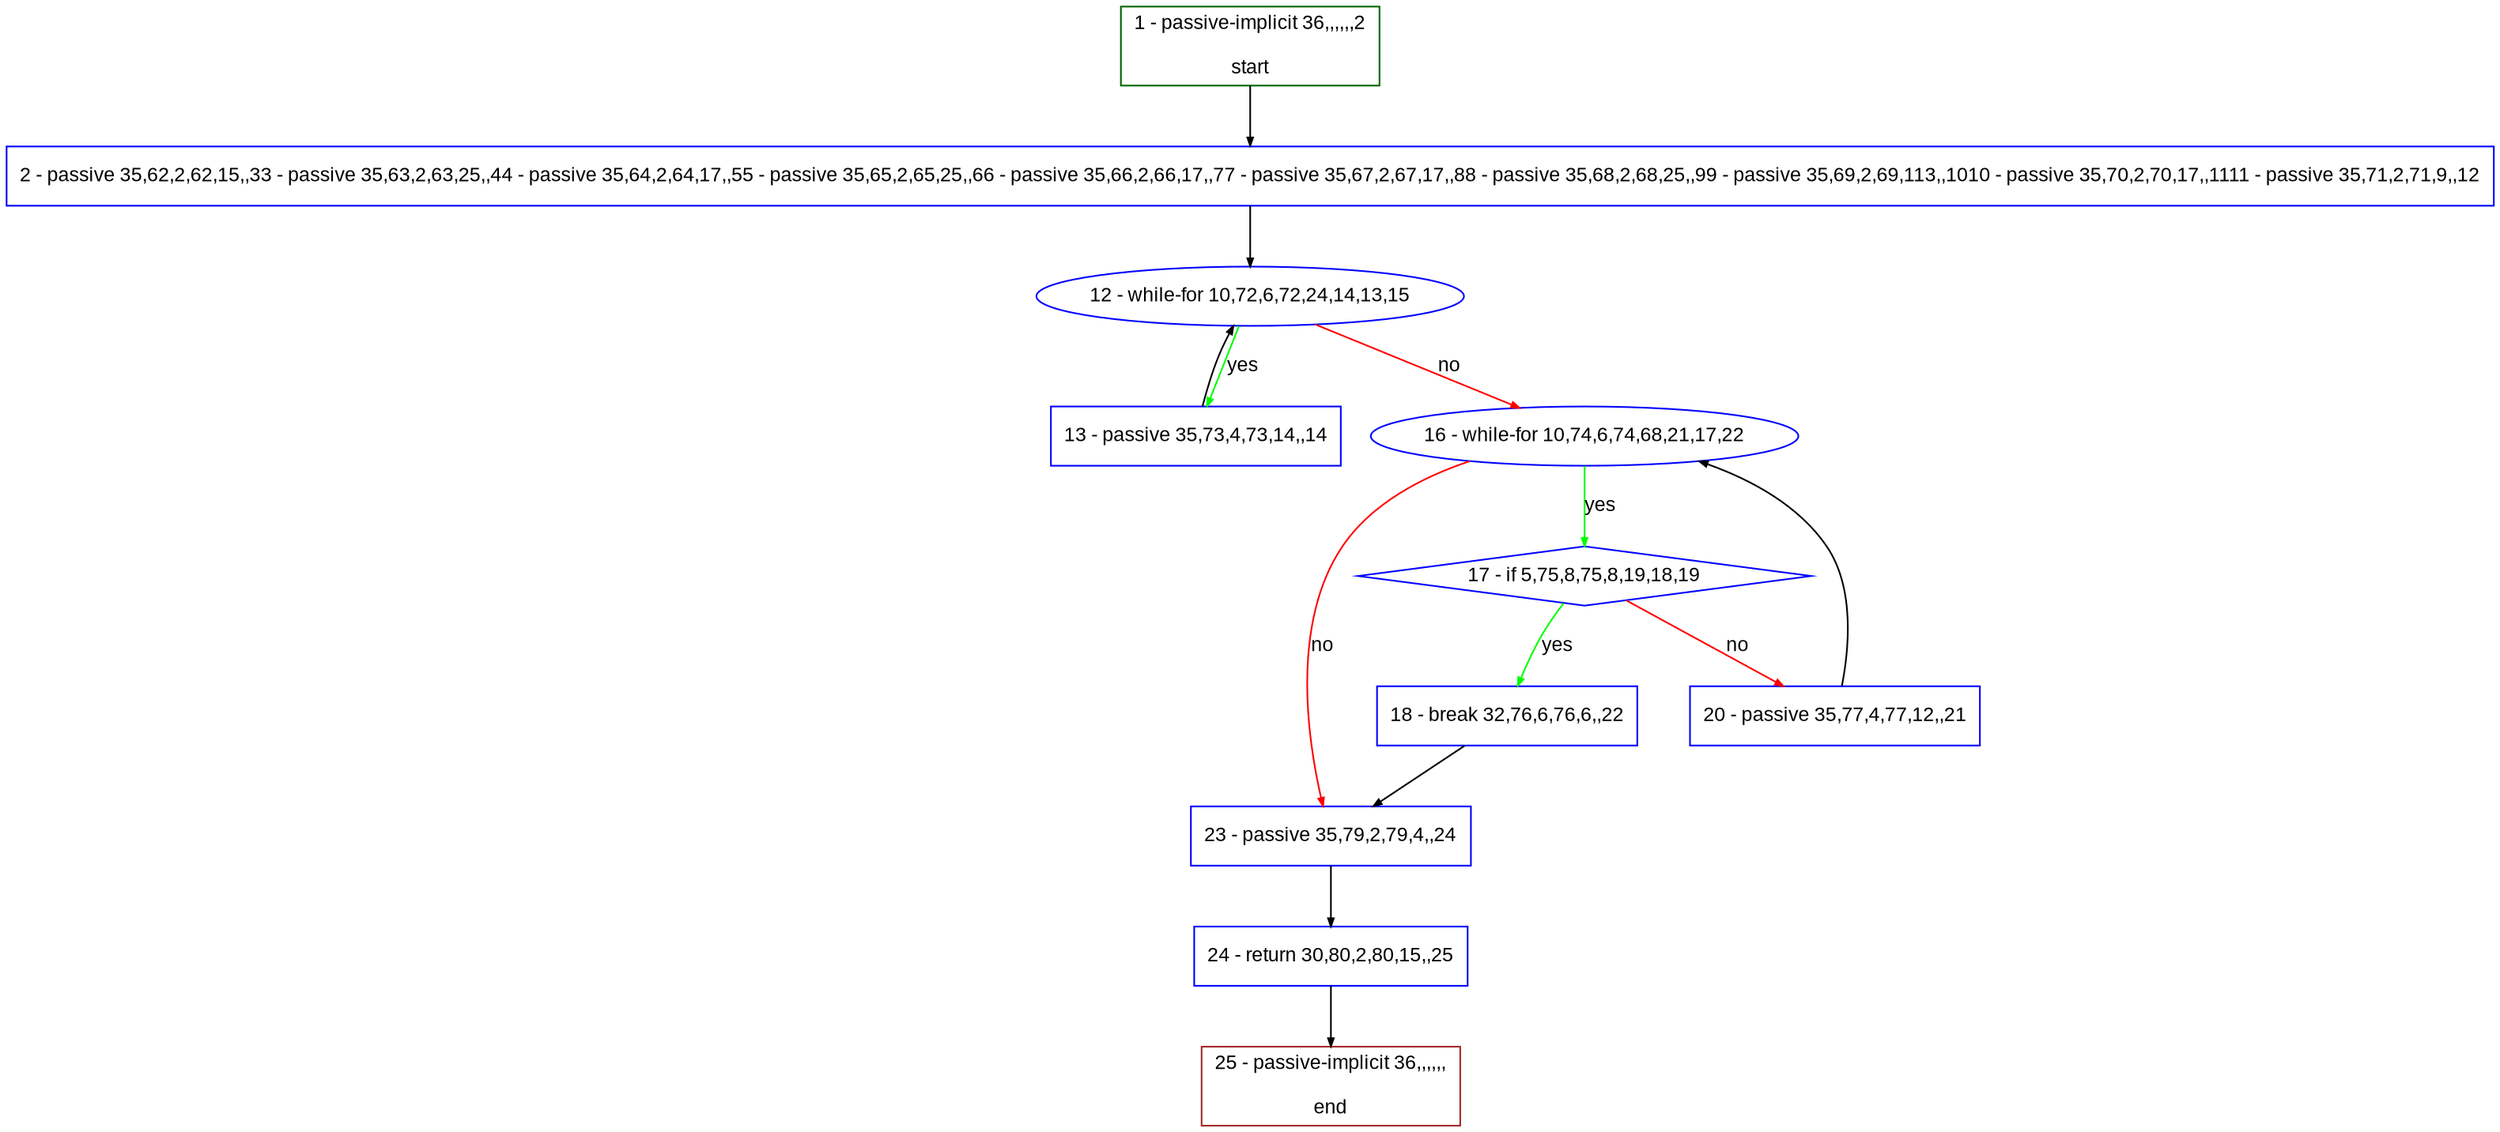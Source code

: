 digraph "" {
  graph [pack="true", label="", fontsize="12", packmode="clust", fontname="Arial", fillcolor="#FFFFCC", bgcolor="white", style="rounded,filled", compound="true"];
  node [node_initialized="no", label="", color="grey", fontsize="12", fillcolor="white", fontname="Arial", style="filled", shape="rectangle", compound="true", fixedsize="false"];
  edge [fontcolor="black", arrowhead="normal", arrowtail="none", arrowsize="0.5", ltail="", label="", color="black", fontsize="12", lhead="", fontname="Arial", dir="forward", compound="true"];
  __N1 [label="2 - passive 35,62,2,62,15,,33 - passive 35,63,2,63,25,,44 - passive 35,64,2,64,17,,55 - passive 35,65,2,65,25,,66 - passive 35,66,2,66,17,,77 - passive 35,67,2,67,17,,88 - passive 35,68,2,68,25,,99 - passive 35,69,2,69,113,,1010 - passive 35,70,2,70,17,,1111 - passive 35,71,2,71,9,,12", color="#0000ff", fillcolor="#ffffff", style="filled", shape="box"];
  __N2 [label="1 - passive-implicit 36,,,,,,2\n\nstart", color="#006400", fillcolor="#ffffff", style="filled", shape="box"];
  __N3 [label="12 - while-for 10,72,6,72,24,14,13,15", color="#0000ff", fillcolor="#ffffff", style="filled", shape="oval"];
  __N4 [label="13 - passive 35,73,4,73,14,,14", color="#0000ff", fillcolor="#ffffff", style="filled", shape="box"];
  __N5 [label="16 - while-for 10,74,6,74,68,21,17,22", color="#0000ff", fillcolor="#ffffff", style="filled", shape="oval"];
  __N6 [label="17 - if 5,75,8,75,8,19,18,19", color="#0000ff", fillcolor="#ffffff", style="filled", shape="diamond"];
  __N7 [label="23 - passive 35,79,2,79,4,,24", color="#0000ff", fillcolor="#ffffff", style="filled", shape="box"];
  __N8 [label="18 - break 32,76,6,76,6,,22", color="#0000ff", fillcolor="#ffffff", style="filled", shape="box"];
  __N9 [label="20 - passive 35,77,4,77,12,,21", color="#0000ff", fillcolor="#ffffff", style="filled", shape="box"];
  __N10 [label="24 - return 30,80,2,80,15,,25", color="#0000ff", fillcolor="#ffffff", style="filled", shape="box"];
  __N11 [label="25 - passive-implicit 36,,,,,,\n\nend", color="#a52a2a", fillcolor="#ffffff", style="filled", shape="box"];
  __N2 -> __N1 [arrowhead="normal", arrowtail="none", color="#000000", label="", dir="forward"];
  __N1 -> __N3 [arrowhead="normal", arrowtail="none", color="#000000", label="", dir="forward"];
  __N3 -> __N4 [arrowhead="normal", arrowtail="none", color="#00ff00", label="yes", dir="forward"];
  __N4 -> __N3 [arrowhead="normal", arrowtail="none", color="#000000", label="", dir="forward"];
  __N3 -> __N5 [arrowhead="normal", arrowtail="none", color="#ff0000", label="no", dir="forward"];
  __N5 -> __N6 [arrowhead="normal", arrowtail="none", color="#00ff00", label="yes", dir="forward"];
  __N5 -> __N7 [arrowhead="normal", arrowtail="none", color="#ff0000", label="no", dir="forward"];
  __N6 -> __N8 [arrowhead="normal", arrowtail="none", color="#00ff00", label="yes", dir="forward"];
  __N6 -> __N9 [arrowhead="normal", arrowtail="none", color="#ff0000", label="no", dir="forward"];
  __N8 -> __N7 [arrowhead="normal", arrowtail="none", color="#000000", label="", dir="forward"];
  __N9 -> __N5 [arrowhead="normal", arrowtail="none", color="#000000", label="", dir="forward"];
  __N7 -> __N10 [arrowhead="normal", arrowtail="none", color="#000000", label="", dir="forward"];
  __N10 -> __N11 [arrowhead="normal", arrowtail="none", color="#000000", label="", dir="forward"];
}

